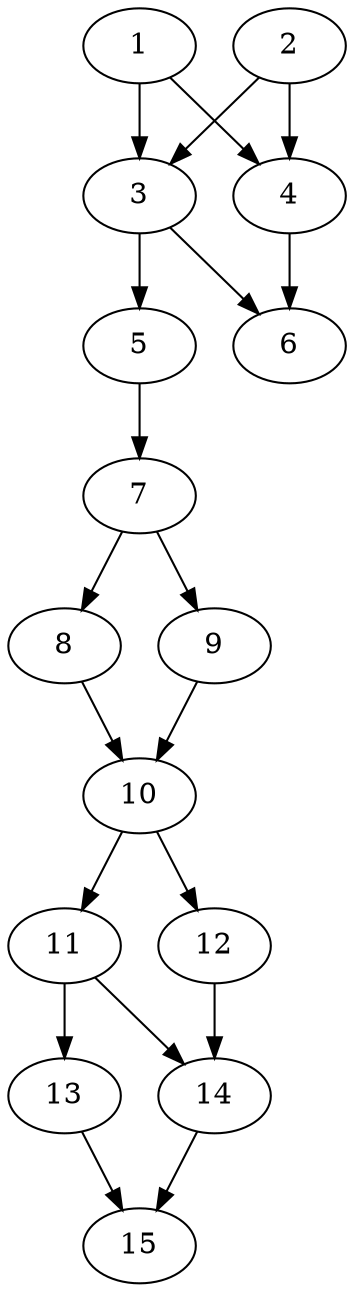 // DAG automatically generated by daggen at Thu Oct  3 13:59:26 2019
// ./daggen --dot -n 15 --ccr 0.4 --fat 0.3 --regular 0.5 --density 0.7 --mindata 5242880 --maxdata 52428800 
digraph G {
  1 [size="128540160", alpha="0.12", expect_size="51416064"] 
  1 -> 3 [size ="51416064"]
  1 -> 4 [size ="51416064"]
  2 [size="32417280", alpha="0.10", expect_size="12966912"] 
  2 -> 3 [size ="12966912"]
  2 -> 4 [size ="12966912"]
  3 [size="70538240", alpha="0.01", expect_size="28215296"] 
  3 -> 5 [size ="28215296"]
  3 -> 6 [size ="28215296"]
  4 [size="117255680", alpha="0.14", expect_size="46902272"] 
  4 -> 6 [size ="46902272"]
  5 [size="123407360", alpha="0.07", expect_size="49362944"] 
  5 -> 7 [size ="49362944"]
  6 [size="36380160", alpha="0.14", expect_size="14552064"] 
  7 [size="119237120", alpha="0.03", expect_size="47694848"] 
  7 -> 8 [size ="47694848"]
  7 -> 9 [size ="47694848"]
  8 [size="109158400", alpha="0.17", expect_size="43663360"] 
  8 -> 10 [size ="43663360"]
  9 [size="56522240", alpha="0.13", expect_size="22608896"] 
  9 -> 10 [size ="22608896"]
  10 [size="103296000", alpha="0.10", expect_size="41318400"] 
  10 -> 11 [size ="41318400"]
  10 -> 12 [size ="41318400"]
  11 [size="87142400", alpha="0.04", expect_size="34856960"] 
  11 -> 13 [size ="34856960"]
  11 -> 14 [size ="34856960"]
  12 [size="38407680", alpha="0.09", expect_size="15363072"] 
  12 -> 14 [size ="15363072"]
  13 [size="100016640", alpha="0.13", expect_size="40006656"] 
  13 -> 15 [size ="40006656"]
  14 [size="105571840", alpha="0.02", expect_size="42228736"] 
  14 -> 15 [size ="42228736"]
  15 [size="72734720", alpha="0.16", expect_size="29093888"] 
}
